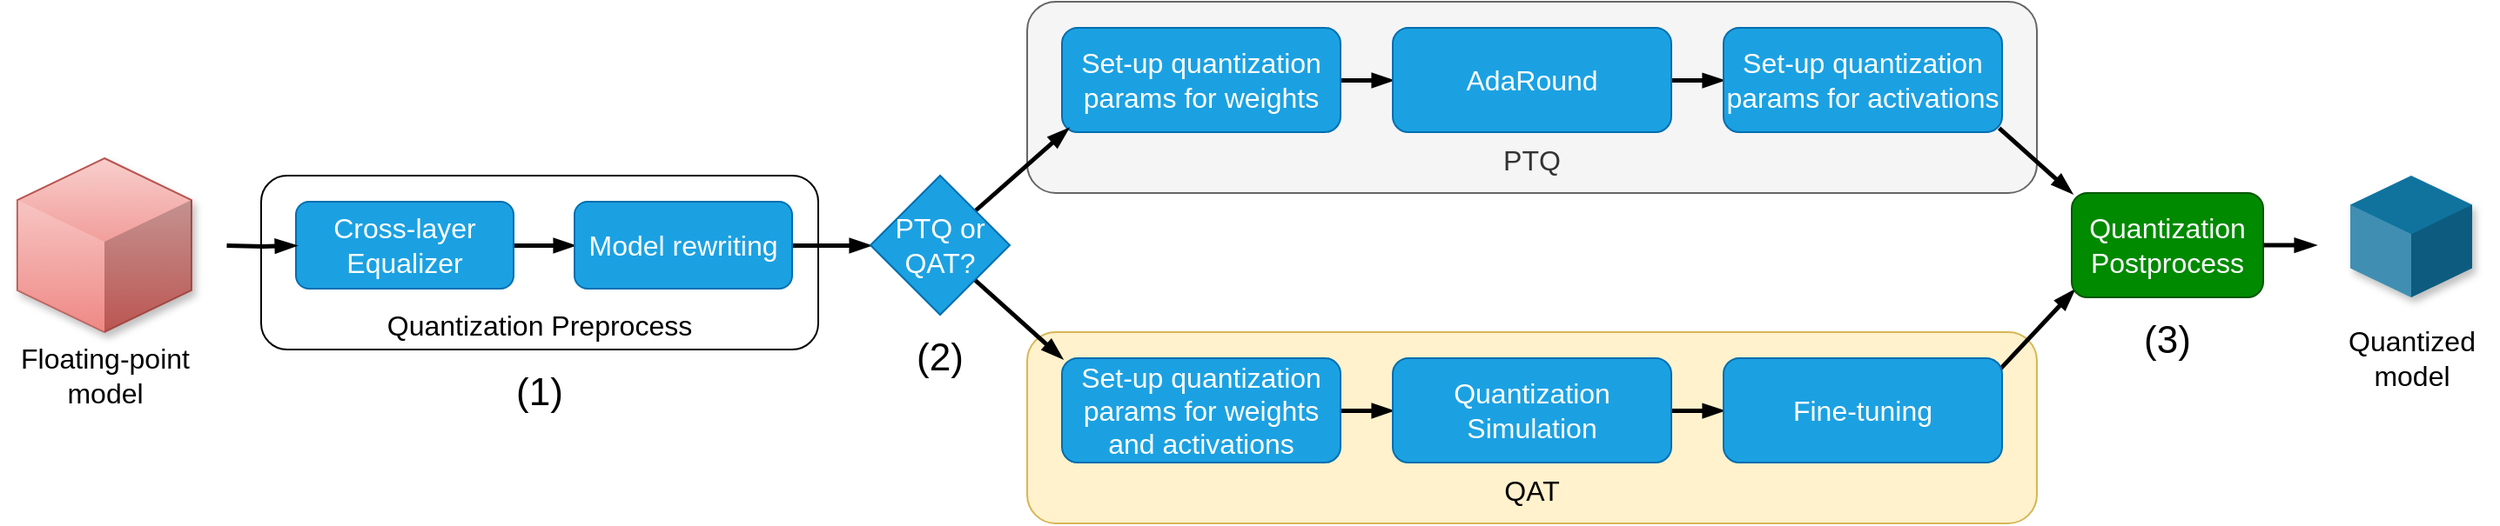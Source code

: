 <mxfile version="24.7.17">
  <diagram name="Page-1" id="y8P5gI3v2mSomhjNhB57">
    <mxGraphModel dx="2029" dy="1131" grid="1" gridSize="10" guides="1" tooltips="1" connect="1" arrows="1" fold="1" page="1" pageScale="1" pageWidth="850" pageHeight="1100" math="0" shadow="0">
      <root>
        <mxCell id="0" />
        <mxCell id="1" parent="0" />
        <mxCell id="kqmTlmkyEtGYD8SD0YeX-7" value="&lt;div&gt;&lt;br&gt;&lt;/div&gt;&lt;div&gt;&lt;br&gt;&lt;/div&gt;&lt;div&gt;&lt;br&gt;&lt;/div&gt;&lt;div&gt;&lt;br&gt;&lt;/div&gt;&lt;div&gt;&lt;br&gt;&lt;/div&gt;&lt;div&gt;&lt;span style=&quot;font-size: 16px;&quot;&gt;PTQ&lt;/span&gt;&lt;/div&gt;" style="rounded=1;whiteSpace=wrap;html=1;fillColor=#f5f5f5;strokeColor=#666666;fontColor=#333333;" parent="1" vertex="1">
          <mxGeometry x="810" y="140" width="580" height="110" as="geometry" />
        </mxCell>
        <mxCell id="kqmTlmkyEtGYD8SD0YeX-8" style="edgeStyle=orthogonalEdgeStyle;rounded=0;orthogonalLoop=1;jettySize=auto;html=1;strokeColor=default;strokeWidth=2.5;align=center;verticalAlign=middle;fontFamily=Helvetica;fontSize=11;fontColor=default;labelBackgroundColor=default;endArrow=blockThin;endFill=1;entryX=0;entryY=0.5;entryDx=0;entryDy=0;" parent="1" source="kqmTlmkyEtGYD8SD0YeX-9" edge="1">
          <mxGeometry relative="1" as="geometry">
            <mxPoint x="1020" y="185" as="targetPoint" />
          </mxGeometry>
        </mxCell>
        <mxCell id="kqmTlmkyEtGYD8SD0YeX-9" value="Set-up quantization&lt;br&gt;params for weights" style="rounded=1;whiteSpace=wrap;html=1;fillColor=#1ba1e2;strokeColor=#006EAF;fontColor=#ffffff;shadow=0;fontSize=16;" parent="1" vertex="1">
          <mxGeometry x="830" y="155" width="160" height="60" as="geometry" />
        </mxCell>
        <mxCell id="kqmTlmkyEtGYD8SD0YeX-10" style="edgeStyle=orthogonalEdgeStyle;rounded=0;orthogonalLoop=1;jettySize=auto;html=1;entryX=0;entryY=0.5;entryDx=0;entryDy=0;strokeColor=default;strokeWidth=2.5;align=center;verticalAlign=middle;fontFamily=Helvetica;fontSize=11;fontColor=default;labelBackgroundColor=default;endArrow=blockThin;endFill=1;" parent="1" edge="1">
          <mxGeometry relative="1" as="geometry">
            <mxPoint x="1180" y="185.023" as="sourcePoint" />
            <mxPoint x="1210" y="185" as="targetPoint" />
          </mxGeometry>
        </mxCell>
        <mxCell id="kqmTlmkyEtGYD8SD0YeX-11" value="AdaRound" style="rounded=1;whiteSpace=wrap;html=1;fillColor=#1ba1e2;strokeColor=#006EAF;fontColor=#ffffff;shadow=0;fontSize=16;" parent="1" vertex="1">
          <mxGeometry x="1020" y="155" width="160" height="60" as="geometry" />
        </mxCell>
        <mxCell id="kqmTlmkyEtGYD8SD0YeX-12" value="Set-up quantization&lt;br&gt;params for activations" style="rounded=1;whiteSpace=wrap;html=1;fillColor=#1ba1e2;strokeColor=#006EAF;fontColor=#ffffff;shadow=0;fontSize=16;" parent="1" vertex="1">
          <mxGeometry x="1210" y="155" width="160" height="60" as="geometry" />
        </mxCell>
        <mxCell id="kqmTlmkyEtGYD8SD0YeX-1" value="&lt;div&gt;&lt;br&gt;&lt;/div&gt;&lt;div&gt;&lt;br&gt;&lt;/div&gt;&lt;div&gt;&lt;br&gt;&lt;/div&gt;&lt;div&gt;&lt;br&gt;&lt;/div&gt;&lt;div&gt;&lt;br&gt;&lt;/div&gt;&lt;div&gt;&lt;font style=&quot;font-size: 16px;&quot;&gt;Quantization Preprocess&lt;/font&gt;&lt;/div&gt;" style="rounded=1;whiteSpace=wrap;html=1;" parent="1" vertex="1">
          <mxGeometry x="370" y="240" width="320" height="100" as="geometry" />
        </mxCell>
        <mxCell id="S3o2DAtOge9YMbi5FA7h-3" value="&lt;div&gt;&lt;br&gt;&lt;/div&gt;&lt;div&gt;&lt;br&gt;&lt;/div&gt;&lt;div&gt;&lt;br&gt;&lt;/div&gt;&lt;div&gt;&lt;br&gt;&lt;/div&gt;&lt;div&gt;&lt;br&gt;&lt;/div&gt;&lt;div&gt;&lt;font style=&quot;font-size: 16px;&quot;&gt;QAT&lt;/font&gt;&lt;/div&gt;" style="rounded=1;whiteSpace=wrap;html=1;fillColor=#fff2cc;strokeColor=#d6b656;" parent="1" vertex="1">
          <mxGeometry x="810" y="330" width="580" height="110" as="geometry" />
        </mxCell>
        <mxCell id="9OJRtCLrV4LS-GLWhel6-1" value="" style="verticalLabelPosition=bottom;verticalAlign=top;html=1;shape=mxgraph.infographic.shadedCube;isoAngle=15;fillColor=#f8cecc;strokeColor=#b85450;gradientColor=#ea6b66;shadow=1;" parent="1" vertex="1">
          <mxGeometry x="230" y="230" width="100" height="100" as="geometry" />
        </mxCell>
        <mxCell id="9OJRtCLrV4LS-GLWhel6-2" value="&lt;font style=&quot;font-size: 16px;&quot;&gt;Floating-point&lt;br&gt;model&lt;/font&gt;" style="text;html=1;align=center;verticalAlign=middle;resizable=0;points=[];autosize=1;strokeColor=none;fillColor=none;" parent="1" vertex="1">
          <mxGeometry x="220" y="330" width="120" height="50" as="geometry" />
        </mxCell>
        <mxCell id="9OJRtCLrV4LS-GLWhel6-9" style="edgeStyle=orthogonalEdgeStyle;rounded=0;orthogonalLoop=1;jettySize=auto;html=1;strokeColor=default;strokeWidth=2.5;align=center;verticalAlign=middle;fontFamily=Helvetica;fontSize=11;fontColor=default;labelBackgroundColor=default;endArrow=blockThin;endFill=1;" parent="1" source="9OJRtCLrV4LS-GLWhel6-4" target="9OJRtCLrV4LS-GLWhel6-5" edge="1">
          <mxGeometry relative="1" as="geometry" />
        </mxCell>
        <mxCell id="9OJRtCLrV4LS-GLWhel6-4" value="&lt;font style=&quot;font-size: 16px;&quot;&gt;Cross-layer Equalizer&lt;/font&gt;" style="rounded=1;whiteSpace=wrap;html=1;fillColor=#1ba1e2;strokeColor=#006EAF;fontColor=#ffffff;shadow=0;fontSize=16;" parent="1" vertex="1">
          <mxGeometry x="390" y="255" width="125" height="50" as="geometry" />
        </mxCell>
        <mxCell id="9OJRtCLrV4LS-GLWhel6-10" style="edgeStyle=orthogonalEdgeStyle;rounded=0;orthogonalLoop=1;jettySize=auto;html=1;entryX=0;entryY=0.5;entryDx=0;entryDy=0;strokeColor=default;strokeWidth=2.5;align=center;verticalAlign=middle;fontFamily=Helvetica;fontSize=11;fontColor=default;labelBackgroundColor=default;endArrow=blockThin;endFill=1;" parent="1" source="9OJRtCLrV4LS-GLWhel6-5" target="9OJRtCLrV4LS-GLWhel6-15" edge="1">
          <mxGeometry relative="1" as="geometry">
            <mxPoint x="710" y="280" as="targetPoint" />
          </mxGeometry>
        </mxCell>
        <mxCell id="9OJRtCLrV4LS-GLWhel6-5" value="Model rewriting" style="rounded=1;whiteSpace=wrap;html=1;fillColor=#1ba1e2;strokeColor=#006EAF;fontColor=#ffffff;shadow=0;fontSize=16;" parent="1" vertex="1">
          <mxGeometry x="550" y="255" width="125" height="50" as="geometry" />
        </mxCell>
        <mxCell id="9OJRtCLrV4LS-GLWhel6-13" style="edgeStyle=orthogonalEdgeStyle;rounded=0;orthogonalLoop=1;jettySize=auto;html=1;entryX=0;entryY=0.5;entryDx=0;entryDy=0;endArrow=blockThin;endFill=1;strokeWidth=2.5;exitX=1;exitY=0.5;exitDx=0;exitDy=0;" parent="1" target="9OJRtCLrV4LS-GLWhel6-4" edge="1">
          <mxGeometry relative="1" as="geometry">
            <mxPoint x="350" y="280" as="sourcePoint" />
            <mxPoint x="400" y="290" as="targetPoint" />
            <Array as="points" />
          </mxGeometry>
        </mxCell>
        <mxCell id="9OJRtCLrV4LS-GLWhel6-19" style="rounded=0;orthogonalLoop=1;jettySize=auto;html=1;exitX=1;exitY=0;exitDx=0;exitDy=0;strokeColor=default;strokeWidth=2.5;align=center;verticalAlign=middle;fontFamily=Helvetica;fontSize=11;fontColor=default;labelBackgroundColor=default;endArrow=blockThin;endFill=1;entryX=0.022;entryY=0.961;entryDx=0;entryDy=0;entryPerimeter=0;" parent="1" source="9OJRtCLrV4LS-GLWhel6-15" target="kqmTlmkyEtGYD8SD0YeX-9" edge="1">
          <mxGeometry relative="1" as="geometry">
            <mxPoint x="830" y="210" as="targetPoint" />
          </mxGeometry>
        </mxCell>
        <mxCell id="9OJRtCLrV4LS-GLWhel6-15" value="&lt;font style=&quot;font-size: 16px;&quot;&gt;PTQ or&lt;br style=&quot;font-size: 16px;&quot;&gt;QAT?&lt;/font&gt;" style="rhombus;whiteSpace=wrap;html=1;fillColor=#1ba1e2;strokeColor=#006EAF;fontColor=#ffffff;rounded=1;arcSize=0;shadow=0;fontSize=16;" parent="1" vertex="1">
          <mxGeometry x="720" y="240" width="80" height="80" as="geometry" />
        </mxCell>
        <mxCell id="9OJRtCLrV4LS-GLWhel6-30" style="edgeStyle=orthogonalEdgeStyle;rounded=0;orthogonalLoop=1;jettySize=auto;html=1;strokeColor=default;strokeWidth=2.5;align=center;verticalAlign=middle;fontFamily=Helvetica;fontSize=11;fontColor=default;labelBackgroundColor=default;endArrow=blockThin;endFill=1;entryX=0;entryY=0.5;entryDx=0;entryDy=0;" parent="1" source="9OJRtCLrV4LS-GLWhel6-21" edge="1">
          <mxGeometry relative="1" as="geometry">
            <mxPoint x="1020" y="375" as="targetPoint" />
          </mxGeometry>
        </mxCell>
        <mxCell id="9OJRtCLrV4LS-GLWhel6-21" value="Set-up quantization&lt;br&gt;params for weights and activations" style="rounded=1;whiteSpace=wrap;html=1;fillColor=#1ba1e2;strokeColor=#006EAF;fontColor=#ffffff;shadow=0;fontSize=16;" parent="1" vertex="1">
          <mxGeometry x="830" y="345" width="160" height="60" as="geometry" />
        </mxCell>
        <mxCell id="9OJRtCLrV4LS-GLWhel6-22" style="rounded=0;orthogonalLoop=1;jettySize=auto;html=1;exitX=1;exitY=1;exitDx=0;exitDy=0;entryX=0;entryY=0;entryDx=0;entryDy=0;strokeColor=default;strokeWidth=2.5;align=center;verticalAlign=middle;fontFamily=Helvetica;fontSize=11;fontColor=default;labelBackgroundColor=default;endArrow=blockThin;endFill=1;" parent="1" source="9OJRtCLrV4LS-GLWhel6-15" target="9OJRtCLrV4LS-GLWhel6-21" edge="1">
          <mxGeometry relative="1" as="geometry">
            <mxPoint x="790" y="270" as="sourcePoint" />
            <mxPoint x="850" y="220" as="targetPoint" />
          </mxGeometry>
        </mxCell>
        <mxCell id="9OJRtCLrV4LS-GLWhel6-39" style="rounded=0;orthogonalLoop=1;jettySize=auto;html=1;exitX=0.988;exitY=0.957;exitDx=0;exitDy=0;strokeColor=default;strokeWidth=2.5;align=center;verticalAlign=middle;fontFamily=Helvetica;fontSize=11;fontColor=default;labelBackgroundColor=default;endArrow=blockThin;endFill=1;entryX=0;entryY=0;entryDx=0;entryDy=0;exitPerimeter=0;" parent="1" source="kqmTlmkyEtGYD8SD0YeX-12" target="-ftrnuhdHp0kOxMEL-sh-8" edge="1">
          <mxGeometry relative="1" as="geometry">
            <mxPoint x="1410" y="250" as="targetPoint" />
            <mxPoint x="1366.64" y="206.64" as="sourcePoint" />
          </mxGeometry>
        </mxCell>
        <mxCell id="9OJRtCLrV4LS-GLWhel6-37" style="edgeStyle=orthogonalEdgeStyle;rounded=0;orthogonalLoop=1;jettySize=auto;html=1;entryX=0;entryY=0.5;entryDx=0;entryDy=0;strokeColor=default;strokeWidth=2.5;align=center;verticalAlign=middle;fontFamily=Helvetica;fontSize=11;fontColor=default;labelBackgroundColor=default;endArrow=blockThin;endFill=1;" parent="1" edge="1">
          <mxGeometry relative="1" as="geometry">
            <mxPoint x="1180" y="375.023" as="sourcePoint" />
            <mxPoint x="1210" y="375" as="targetPoint" />
          </mxGeometry>
        </mxCell>
        <mxCell id="9OJRtCLrV4LS-GLWhel6-40" style="rounded=0;orthogonalLoop=1;jettySize=auto;html=1;exitX=0.979;exitY=0.064;exitDx=0;exitDy=0;strokeColor=default;strokeWidth=2.5;align=center;verticalAlign=middle;fontFamily=Helvetica;fontSize=11;fontColor=default;labelBackgroundColor=default;endArrow=blockThin;endFill=1;entryX=0.012;entryY=0.925;entryDx=0;entryDy=0;entryPerimeter=0;exitPerimeter=0;" parent="1" target="-ftrnuhdHp0kOxMEL-sh-8" edge="1">
          <mxGeometry relative="1" as="geometry">
            <mxPoint x="1410" y="320" as="targetPoint" />
            <mxPoint x="1366.64" y="353.2" as="sourcePoint" />
          </mxGeometry>
        </mxCell>
        <mxCell id="9OJRtCLrV4LS-GLWhel6-43" value="&lt;span style=&quot;font-size: 16px;&quot;&gt;Quantized&lt;br&gt;model&lt;/span&gt;" style="text;html=1;align=center;verticalAlign=middle;resizable=0;points=[];autosize=1;strokeColor=none;fillColor=none;" parent="1" vertex="1">
          <mxGeometry x="1555" y="320" width="100" height="50" as="geometry" />
        </mxCell>
        <mxCell id="9OJRtCLrV4LS-GLWhel6-45" value="" style="verticalLabelPosition=bottom;verticalAlign=top;html=1;shape=mxgraph.infographic.shadedCube;isoAngle=15;fillColor=#10739E;strokeColor=none;fontFamily=Helvetica;fontSize=11;fontColor=default;labelBackgroundColor=default;shadow=1;" parent="1" vertex="1">
          <mxGeometry x="1570" y="240" width="70" height="70" as="geometry" />
        </mxCell>
        <mxCell id="-ftrnuhdHp0kOxMEL-sh-8" value="&lt;span style=&quot;font-size: 16px;&quot;&gt;Quantization&lt;/span&gt;&lt;br style=&quot;font-size: 16px;&quot;&gt;&lt;span style=&quot;font-size: 16px;&quot;&gt;Postprocess&lt;/span&gt;" style="rounded=1;whiteSpace=wrap;html=1;fillColor=#008a00;strokeColor=#005700;shadow=0;fontColor=#ffffff;fontSize=16;" parent="1" vertex="1">
          <mxGeometry x="1410" y="250" width="110" height="60" as="geometry" />
        </mxCell>
        <mxCell id="-ftrnuhdHp0kOxMEL-sh-12" style="edgeStyle=orthogonalEdgeStyle;rounded=0;orthogonalLoop=1;jettySize=auto;html=1;entryX=0;entryY=0.5;entryDx=0;entryDy=0;endArrow=blockThin;endFill=1;strokeWidth=2.5;" parent="1" edge="1">
          <mxGeometry relative="1" as="geometry">
            <mxPoint x="1520" y="279.77" as="sourcePoint" />
            <mxPoint x="1550" y="279.77" as="targetPoint" />
            <Array as="points">
              <mxPoint x="1550" y="279.77" />
              <mxPoint x="1550" y="279.77" />
            </Array>
          </mxGeometry>
        </mxCell>
        <mxCell id="kqmTlmkyEtGYD8SD0YeX-4" value="Quantization Simulation" style="rounded=1;whiteSpace=wrap;html=1;fillColor=#1ba1e2;strokeColor=#006EAF;fontColor=#ffffff;shadow=0;fontSize=16;" parent="1" vertex="1">
          <mxGeometry x="1020" y="345" width="160" height="60" as="geometry" />
        </mxCell>
        <mxCell id="kqmTlmkyEtGYD8SD0YeX-5" value="Fine-tuning" style="rounded=1;whiteSpace=wrap;html=1;fillColor=#1ba1e2;strokeColor=#006EAF;fontColor=#ffffff;shadow=0;fontSize=16;" parent="1" vertex="1">
          <mxGeometry x="1210" y="345" width="160" height="60" as="geometry" />
        </mxCell>
        <mxCell id="b8clwXBWg_MT9iDIjXGN-2" value="&lt;font style=&quot;font-size: 22px;&quot;&gt;(1)&lt;/font&gt;" style="text;html=1;align=center;verticalAlign=middle;whiteSpace=wrap;rounded=0;" vertex="1" parent="1">
          <mxGeometry x="500" y="350" width="60" height="30" as="geometry" />
        </mxCell>
        <mxCell id="b8clwXBWg_MT9iDIjXGN-3" value="&lt;font style=&quot;font-size: 22px;&quot;&gt;(2)&lt;/font&gt;" style="text;html=1;align=center;verticalAlign=middle;whiteSpace=wrap;rounded=0;" vertex="1" parent="1">
          <mxGeometry x="730" y="330" width="60" height="30" as="geometry" />
        </mxCell>
        <mxCell id="b8clwXBWg_MT9iDIjXGN-5" value="&lt;font style=&quot;font-size: 22px;&quot;&gt;(3)&lt;/font&gt;" style="text;html=1;align=center;verticalAlign=middle;whiteSpace=wrap;rounded=0;" vertex="1" parent="1">
          <mxGeometry x="1435" y="320" width="60" height="30" as="geometry" />
        </mxCell>
      </root>
    </mxGraphModel>
  </diagram>
</mxfile>

